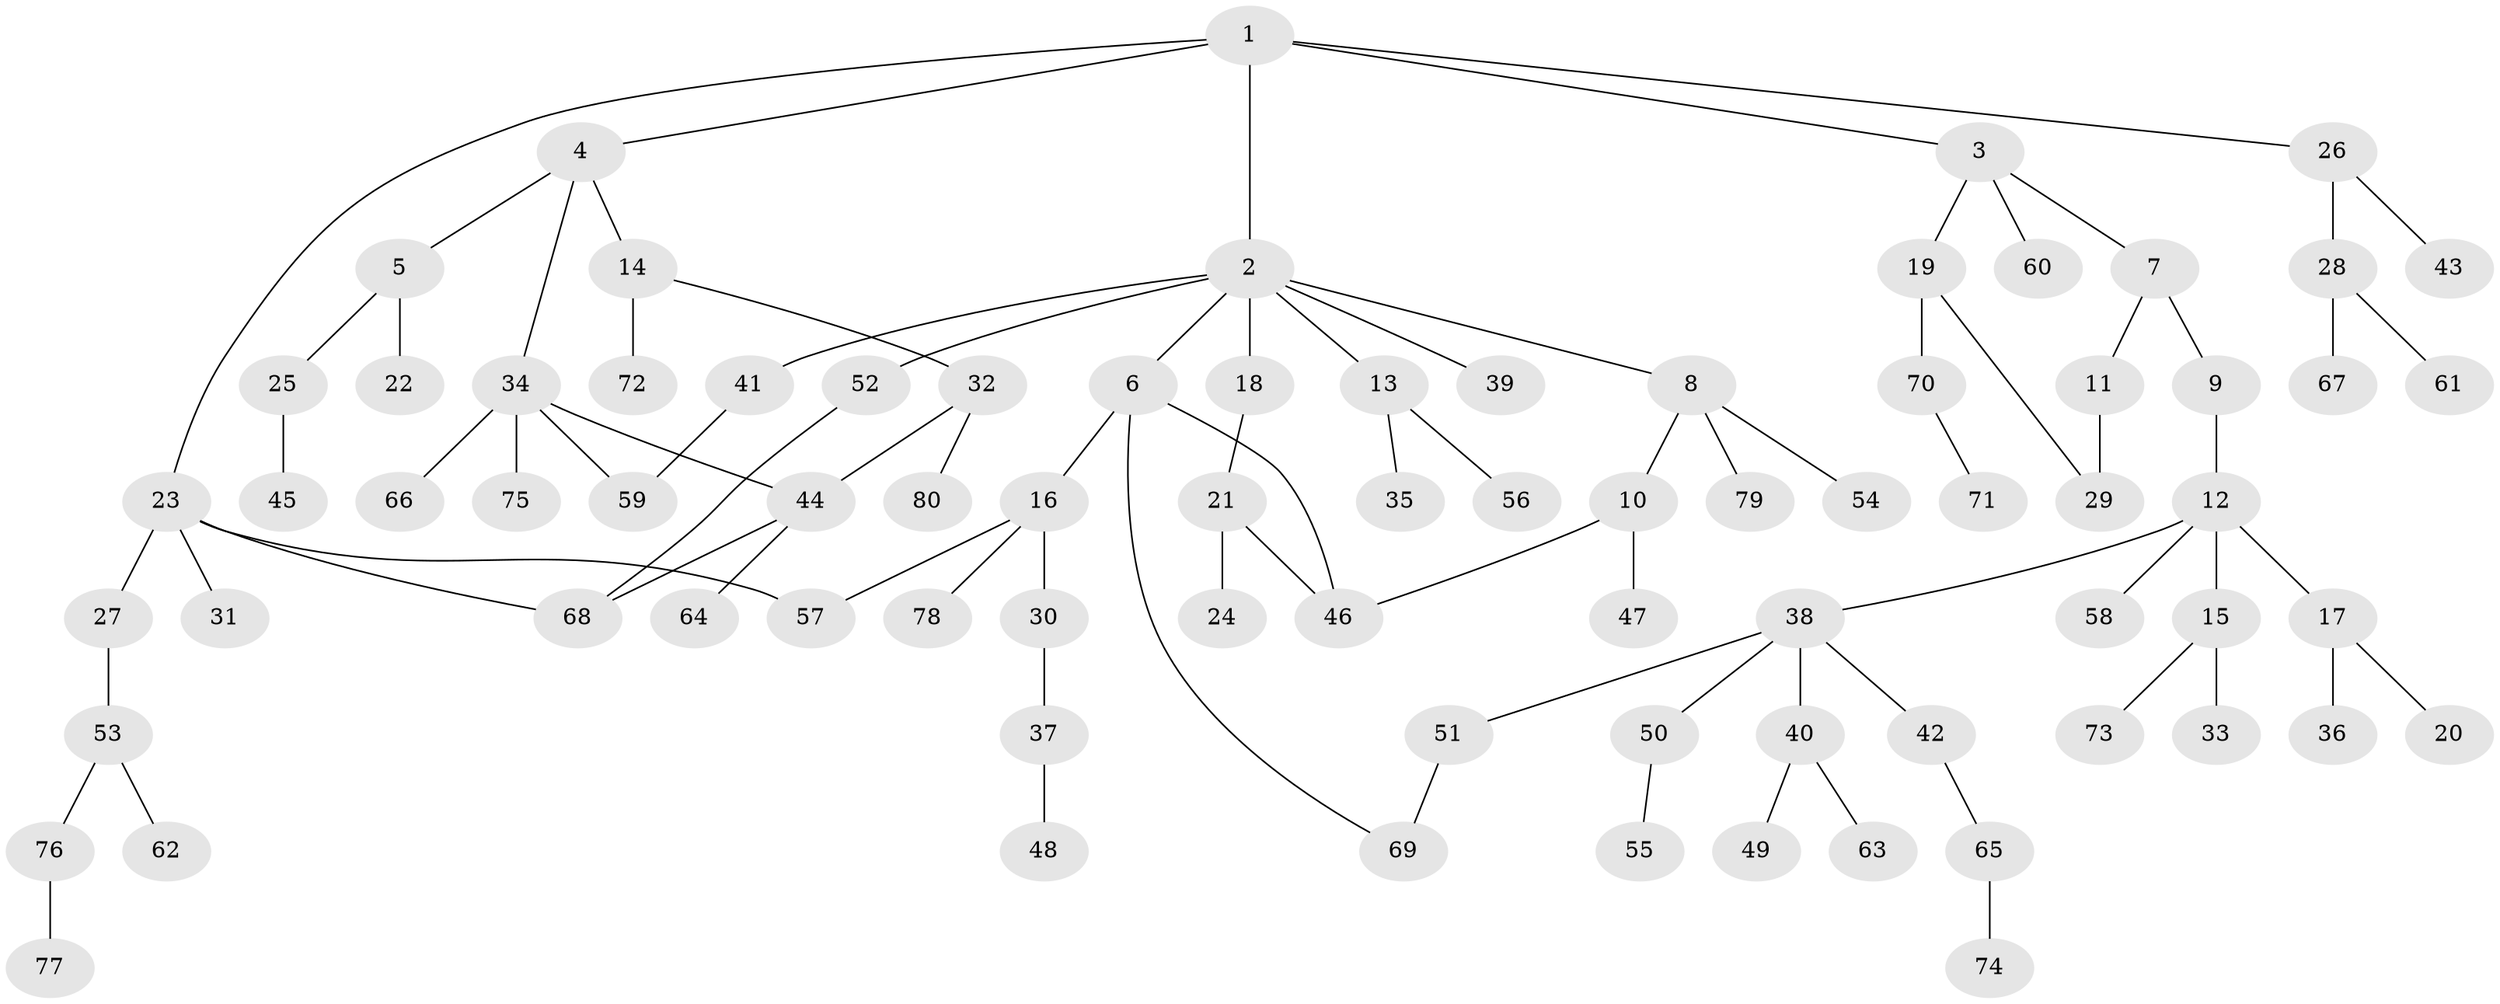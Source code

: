 // Generated by graph-tools (version 1.1) at 2025/42/03/09/25 04:42:16]
// undirected, 80 vertices, 88 edges
graph export_dot {
graph [start="1"]
  node [color=gray90,style=filled];
  1;
  2;
  3;
  4;
  5;
  6;
  7;
  8;
  9;
  10;
  11;
  12;
  13;
  14;
  15;
  16;
  17;
  18;
  19;
  20;
  21;
  22;
  23;
  24;
  25;
  26;
  27;
  28;
  29;
  30;
  31;
  32;
  33;
  34;
  35;
  36;
  37;
  38;
  39;
  40;
  41;
  42;
  43;
  44;
  45;
  46;
  47;
  48;
  49;
  50;
  51;
  52;
  53;
  54;
  55;
  56;
  57;
  58;
  59;
  60;
  61;
  62;
  63;
  64;
  65;
  66;
  67;
  68;
  69;
  70;
  71;
  72;
  73;
  74;
  75;
  76;
  77;
  78;
  79;
  80;
  1 -- 2;
  1 -- 3;
  1 -- 4;
  1 -- 23;
  1 -- 26;
  2 -- 6;
  2 -- 8;
  2 -- 13;
  2 -- 18;
  2 -- 39;
  2 -- 41;
  2 -- 52;
  3 -- 7;
  3 -- 19;
  3 -- 60;
  4 -- 5;
  4 -- 14;
  4 -- 34;
  5 -- 22;
  5 -- 25;
  6 -- 16;
  6 -- 69;
  6 -- 46;
  7 -- 9;
  7 -- 11;
  8 -- 10;
  8 -- 54;
  8 -- 79;
  9 -- 12;
  10 -- 47;
  10 -- 46;
  11 -- 29;
  12 -- 15;
  12 -- 17;
  12 -- 38;
  12 -- 58;
  13 -- 35;
  13 -- 56;
  14 -- 32;
  14 -- 72;
  15 -- 33;
  15 -- 73;
  16 -- 30;
  16 -- 78;
  16 -- 57;
  17 -- 20;
  17 -- 36;
  18 -- 21;
  19 -- 29;
  19 -- 70;
  21 -- 24;
  21 -- 46;
  23 -- 27;
  23 -- 31;
  23 -- 57;
  23 -- 68;
  25 -- 45;
  26 -- 28;
  26 -- 43;
  27 -- 53;
  28 -- 61;
  28 -- 67;
  30 -- 37;
  32 -- 44;
  32 -- 80;
  34 -- 59;
  34 -- 66;
  34 -- 75;
  34 -- 44;
  37 -- 48;
  38 -- 40;
  38 -- 42;
  38 -- 50;
  38 -- 51;
  40 -- 49;
  40 -- 63;
  41 -- 59;
  42 -- 65;
  44 -- 64;
  44 -- 68;
  50 -- 55;
  51 -- 69;
  52 -- 68;
  53 -- 62;
  53 -- 76;
  65 -- 74;
  70 -- 71;
  76 -- 77;
}
